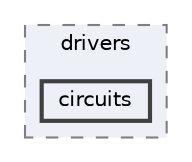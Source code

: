 digraph "circuits"
{
 // LATEX_PDF_SIZE
  bgcolor="transparent";
  edge [fontname=Helvetica,fontsize=10,labelfontname=Helvetica,labelfontsize=10];
  node [fontname=Helvetica,fontsize=10,shape=box,height=0.2,width=0.4];
  compound=true
  subgraph clusterdir_4fe5cf12322eb0f9892753dc20f1484c {
    graph [ bgcolor="#edf0f7", pencolor="grey50", label="drivers", fontname=Helvetica,fontsize=10 style="filled,dashed", URL="dir_4fe5cf12322eb0f9892753dc20f1484c.html",tooltip=""]
  dir_42c85e2d6eaa3312a0b2b36863137c1a [label="circuits", fillcolor="#edf0f7", color="grey25", style="filled,bold", URL="dir_42c85e2d6eaa3312a0b2b36863137c1a.html",tooltip=""];
  }
}
